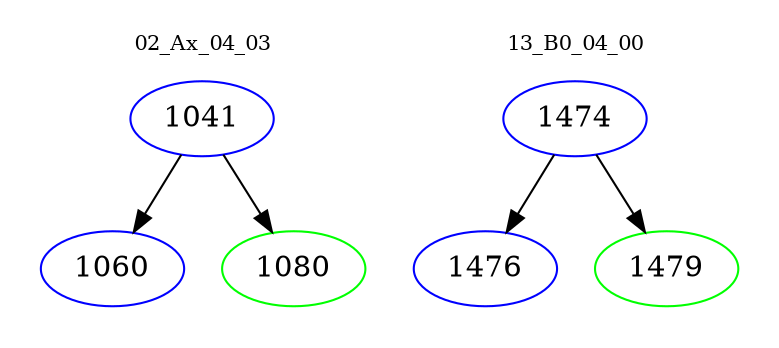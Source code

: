 digraph{
subgraph cluster_0 {
color = white
label = "02_Ax_04_03";
fontsize=10;
T0_1041 [label="1041", color="blue"]
T0_1041 -> T0_1060 [color="black"]
T0_1060 [label="1060", color="blue"]
T0_1041 -> T0_1080 [color="black"]
T0_1080 [label="1080", color="green"]
}
subgraph cluster_1 {
color = white
label = "13_B0_04_00";
fontsize=10;
T1_1474 [label="1474", color="blue"]
T1_1474 -> T1_1476 [color="black"]
T1_1476 [label="1476", color="blue"]
T1_1474 -> T1_1479 [color="black"]
T1_1479 [label="1479", color="green"]
}
}
